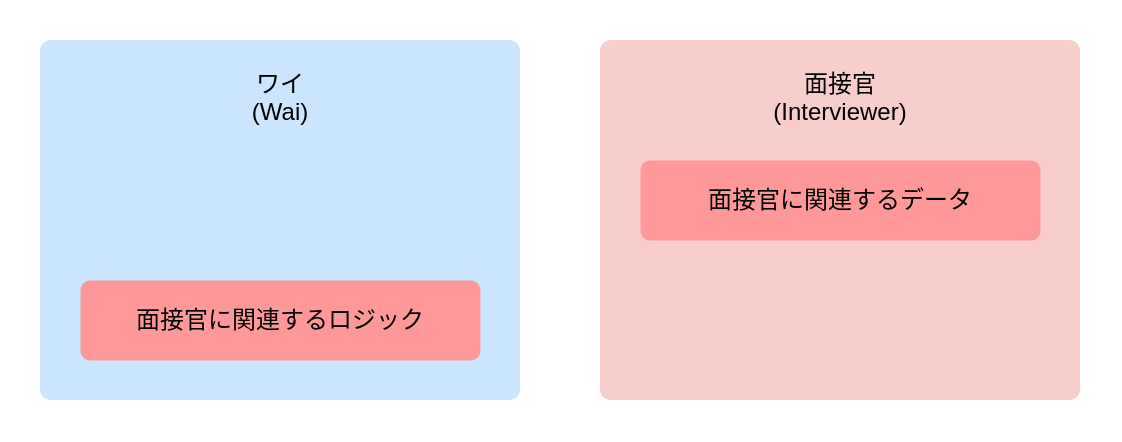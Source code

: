 <mxfile pages="2">
    <diagram id="DKVbhjQy9fcUWRo3KCFr" name="before">
        <mxGraphModel dx="818" dy="812" grid="1" gridSize="10" guides="1" tooltips="1" connect="1" arrows="1" fold="1" page="1" pageScale="1" pageWidth="827" pageHeight="1169" math="0" shadow="0">
            <root>
                <mxCell id="0"/>
                <mxCell id="1" parent="0"/>
                <mxCell id="mEWf3dKx2w_8tLR9cv6K-1" value="" style="rounded=0;whiteSpace=wrap;html=1;fillColor=none;strokeColor=none;" vertex="1" parent="1">
                    <mxGeometry x="120" y="140" width="560" height="220" as="geometry"/>
                </mxCell>
                <mxCell id="JCdjI9oNabw8QRH46eB--3" value="&lt;font style=&quot;vertical-align: inherit;&quot;&gt;&lt;font style=&quot;vertical-align: inherit;&quot;&gt;ワイ&lt;br&gt;(Wai)&lt;/font&gt;&lt;/font&gt;" style="rounded=1;whiteSpace=wrap;html=1;arcSize=3;strokeColor=none;verticalAlign=top;spacing=10;fillColor=#CCE5FF;" parent="1" vertex="1">
                    <mxGeometry x="140" y="160" width="240" height="180" as="geometry"/>
                </mxCell>
                <mxCell id="qIKgZQX12fQalRJe2jEp-2" value="&lt;font style=&quot;vertical-align: inherit;&quot;&gt;&lt;font style=&quot;vertical-align: inherit;&quot;&gt;面接官&lt;br&gt;(Interviewer)&lt;/font&gt;&lt;/font&gt;" style="rounded=1;whiteSpace=wrap;html=1;arcSize=3;strokeColor=none;verticalAlign=top;spacing=10;fillColor=#f8cecc;" parent="1" vertex="1">
                    <mxGeometry x="420" y="160" width="240" height="180" as="geometry"/>
                </mxCell>
                <mxCell id="JCdjI9oNabw8QRH46eB--1" value="&lt;font style=&quot;vertical-align: inherit;&quot;&gt;&lt;font style=&quot;vertical-align: inherit;&quot;&gt;面接官に関連するデータ&lt;/font&gt;&lt;/font&gt;" style="rounded=1;whiteSpace=wrap;html=1;arcSize=12;strokeColor=none;fillColor=#FF9999;strokeWidth=0.5;" parent="1" vertex="1">
                    <mxGeometry x="440" y="220" width="200" height="40" as="geometry"/>
                </mxCell>
                <mxCell id="qIKgZQX12fQalRJe2jEp-1" value="&lt;font style=&quot;vertical-align: inherit;&quot;&gt;&lt;font style=&quot;vertical-align: inherit;&quot;&gt;面接官に関連するロジック&lt;/font&gt;&lt;/font&gt;" style="rounded=1;whiteSpace=wrap;html=1;arcSize=12;strokeColor=none;fillColor=#FF9999;strokeWidth=0.5;" parent="1" vertex="1">
                    <mxGeometry x="160" y="280" width="200" height="40" as="geometry"/>
                </mxCell>
            </root>
        </mxGraphModel>
    </diagram>
    <diagram name="after" id="Hqw9Tm1iLmpX3VhqAdoK">
        <mxGraphModel dx="818" dy="812" grid="1" gridSize="10" guides="1" tooltips="1" connect="1" arrows="1" fold="1" page="1" pageScale="1" pageWidth="827" pageHeight="1169" math="0" shadow="0">
            <root>
                <mxCell id="EuM0geQDd1ZuV-R7SJIv-0"/>
                <mxCell id="EuM0geQDd1ZuV-R7SJIv-1" parent="EuM0geQDd1ZuV-R7SJIv-0"/>
                <mxCell id="mrP8w2IiFsPU8JFxMqLb-0" value="" style="rounded=0;whiteSpace=wrap;html=1;fillColor=none;strokeColor=none;" vertex="1" parent="EuM0geQDd1ZuV-R7SJIv-1">
                    <mxGeometry x="120" y="140" width="560" height="220" as="geometry"/>
                </mxCell>
                <mxCell id="EuM0geQDd1ZuV-R7SJIv-2" value="&lt;font style=&quot;vertical-align: inherit;&quot;&gt;&lt;font style=&quot;vertical-align: inherit;&quot;&gt;ワイ&lt;br&gt;(Wai)&lt;/font&gt;&lt;/font&gt;" style="rounded=1;whiteSpace=wrap;html=1;arcSize=3;strokeColor=none;verticalAlign=top;spacing=10;fillColor=#CCE5FF;" parent="EuM0geQDd1ZuV-R7SJIv-1" vertex="1">
                    <mxGeometry x="140" y="160" width="240" height="180" as="geometry"/>
                </mxCell>
                <mxCell id="EuM0geQDd1ZuV-R7SJIv-3" value="&lt;font style=&quot;vertical-align: inherit;&quot;&gt;&lt;font style=&quot;vertical-align: inherit;&quot;&gt;面接官&lt;br&gt;(Interviewer)&lt;/font&gt;&lt;/font&gt;" style="rounded=1;whiteSpace=wrap;html=1;arcSize=3;strokeColor=none;verticalAlign=top;spacing=10;fillColor=#f8cecc;" parent="EuM0geQDd1ZuV-R7SJIv-1" vertex="1">
                    <mxGeometry x="420" y="160" width="240" height="180" as="geometry"/>
                </mxCell>
                <mxCell id="EuM0geQDd1ZuV-R7SJIv-4" value="&lt;font style=&quot;vertical-align: inherit;&quot;&gt;&lt;font style=&quot;vertical-align: inherit;&quot;&gt;面接官に関連するデータ&lt;/font&gt;&lt;/font&gt;" style="rounded=1;whiteSpace=wrap;html=1;arcSize=12;strokeColor=none;fillColor=#FF9999;strokeWidth=0.5;" parent="EuM0geQDd1ZuV-R7SJIv-1" vertex="1">
                    <mxGeometry x="440" y="220" width="200" height="40" as="geometry"/>
                </mxCell>
                <mxCell id="EuM0geQDd1ZuV-R7SJIv-5" value="&lt;font style=&quot;vertical-align: inherit;&quot;&gt;&lt;font style=&quot;vertical-align: inherit;&quot;&gt;面接官に関連するロジック&lt;/font&gt;&lt;/font&gt;" style="rounded=1;whiteSpace=wrap;html=1;arcSize=12;strokeColor=none;fillColor=#FF9999;strokeWidth=0.5;" parent="EuM0geQDd1ZuV-R7SJIv-1" vertex="1">
                    <mxGeometry x="440" y="280" width="200" height="40" as="geometry"/>
                </mxCell>
            </root>
        </mxGraphModel>
    </diagram>
    <diagram name="before_after" id="UkTNreQTgBb4B2EGeeck">
        <mxGraphModel dx="818" dy="812" grid="1" gridSize="10" guides="1" tooltips="1" connect="1" arrows="1" fold="1" page="1" pageScale="1" pageWidth="827" pageHeight="1169" math="0" shadow="0">
            <root>
                <mxCell id="B9s8Od9NzSVu-ij_zjMj-0"/>
                <mxCell id="B9s8Od9NzSVu-ij_zjMj-1" parent="B9s8Od9NzSVu-ij_zjMj-0"/>
                <mxCell id="B9s8Od9NzSVu-ij_zjMj-2" value="&lt;font style=&quot;vertical-align: inherit;&quot;&gt;&lt;font style=&quot;vertical-align: inherit;&quot;&gt;ワイ&lt;br&gt;(Wai)&lt;/font&gt;&lt;/font&gt;" style="rounded=1;whiteSpace=wrap;html=1;arcSize=3;strokeColor=none;verticalAlign=top;spacing=10;fillColor=#CCE5FF;" parent="B9s8Od9NzSVu-ij_zjMj-1" vertex="1">
                    <mxGeometry x="140" y="160" width="240" height="180" as="geometry"/>
                </mxCell>
                <mxCell id="B9s8Od9NzSVu-ij_zjMj-3" value="&lt;font style=&quot;vertical-align: inherit;&quot;&gt;&lt;font style=&quot;vertical-align: inherit;&quot;&gt;面接官&lt;br&gt;(Interviewer)&lt;/font&gt;&lt;/font&gt;" style="rounded=1;whiteSpace=wrap;html=1;arcSize=3;strokeColor=none;verticalAlign=top;spacing=10;fillColor=#f8cecc;" parent="B9s8Od9NzSVu-ij_zjMj-1" vertex="1">
                    <mxGeometry x="400" y="160" width="240" height="180" as="geometry"/>
                </mxCell>
                <mxCell id="B9s8Od9NzSVu-ij_zjMj-4" value="&lt;font style=&quot;vertical-align: inherit;&quot;&gt;&lt;font style=&quot;vertical-align: inherit;&quot;&gt;面接官に関連するデータ&lt;/font&gt;&lt;/font&gt;" style="rounded=1;whiteSpace=wrap;html=1;arcSize=12;strokeColor=none;fillColor=#FF9999;strokeWidth=0.5;" parent="B9s8Od9NzSVu-ij_zjMj-1" vertex="1">
                    <mxGeometry x="420" y="220" width="200" height="40" as="geometry"/>
                </mxCell>
                <mxCell id="B9s8Od9NzSVu-ij_zjMj-6" value="&lt;font style=&quot;vertical-align: inherit;&quot;&gt;&lt;font style=&quot;vertical-align: inherit;&quot;&gt;ワイ&lt;br&gt;(Wai)&lt;/font&gt;&lt;/font&gt;" style="rounded=1;whiteSpace=wrap;html=1;arcSize=3;strokeColor=none;verticalAlign=top;spacing=10;fillColor=#CCE5FF;" parent="B9s8Od9NzSVu-ij_zjMj-1" vertex="1">
                    <mxGeometry x="140" y="420" width="240" height="180" as="geometry"/>
                </mxCell>
                <mxCell id="B9s8Od9NzSVu-ij_zjMj-7" value="&lt;font style=&quot;vertical-align: inherit;&quot;&gt;&lt;font style=&quot;vertical-align: inherit;&quot;&gt;面接官&lt;br&gt;(Interviewer)&lt;/font&gt;&lt;/font&gt;" style="rounded=1;whiteSpace=wrap;html=1;arcSize=3;strokeColor=none;verticalAlign=top;spacing=10;fillColor=#f8cecc;" parent="B9s8Od9NzSVu-ij_zjMj-1" vertex="1">
                    <mxGeometry x="400" y="420" width="240" height="180" as="geometry"/>
                </mxCell>
                <mxCell id="B9s8Od9NzSVu-ij_zjMj-11" value="" style="rounded=0;whiteSpace=wrap;html=1;fillColor=none;strokeColor=none;" vertex="1" parent="B9s8Od9NzSVu-ij_zjMj-1">
                    <mxGeometry x="120" y="140" width="120" height="480" as="geometry"/>
                </mxCell>
                <mxCell id="B9s8Od9NzSVu-ij_zjMj-8" value="&lt;font style=&quot;vertical-align: inherit;&quot;&gt;&lt;font style=&quot;vertical-align: inherit;&quot;&gt;面接官に関連するデータ&lt;/font&gt;&lt;/font&gt;" style="rounded=1;whiteSpace=wrap;html=1;arcSize=12;strokeColor=none;fillColor=#FF9999;strokeWidth=0.5;" parent="B9s8Od9NzSVu-ij_zjMj-1" vertex="1">
                    <mxGeometry x="420" y="480" width="200" height="40" as="geometry"/>
                </mxCell>
                <mxCell id="B9s8Od9NzSVu-ij_zjMj-9" value="&lt;font style=&quot;vertical-align: inherit;&quot;&gt;&lt;font style=&quot;vertical-align: inherit;&quot;&gt;面接官に関連するロジック&lt;/font&gt;&lt;/font&gt;" style="rounded=1;whiteSpace=wrap;html=1;arcSize=12;strokeColor=none;fillColor=#FF9999;strokeWidth=0.5;" parent="B9s8Od9NzSVu-ij_zjMj-1" vertex="1">
                    <mxGeometry x="420" y="540" width="200" height="40" as="geometry"/>
                </mxCell>
                <mxCell id="B9s8Od9NzSVu-ij_zjMj-10" value="" style="shape=flexArrow;endArrow=classic;html=1;width=40;endSize=6.56;endWidth=19;strokeColor=none;fillColor=#FF9999;" edge="1" parent="B9s8Od9NzSVu-ij_zjMj-1">
                    <mxGeometry width="50" height="50" relative="1" as="geometry">
                        <mxPoint x="390" y="360" as="sourcePoint"/>
                        <mxPoint x="390" y="400" as="targetPoint"/>
                    </mxGeometry>
                </mxCell>
                <mxCell id="B9s8Od9NzSVu-ij_zjMj-5" value="&lt;font style=&quot;vertical-align: inherit;&quot;&gt;&lt;font style=&quot;vertical-align: inherit;&quot;&gt;面接官に関連するロジック&lt;/font&gt;&lt;/font&gt;" style="rounded=1;whiteSpace=wrap;html=1;arcSize=12;strokeColor=none;fillColor=#FF9999;strokeWidth=0.5;" parent="B9s8Od9NzSVu-ij_zjMj-1" vertex="1">
                    <mxGeometry x="160" y="280" width="200" height="40" as="geometry"/>
                </mxCell>
            </root>
        </mxGraphModel>
    </diagram>
</mxfile>
